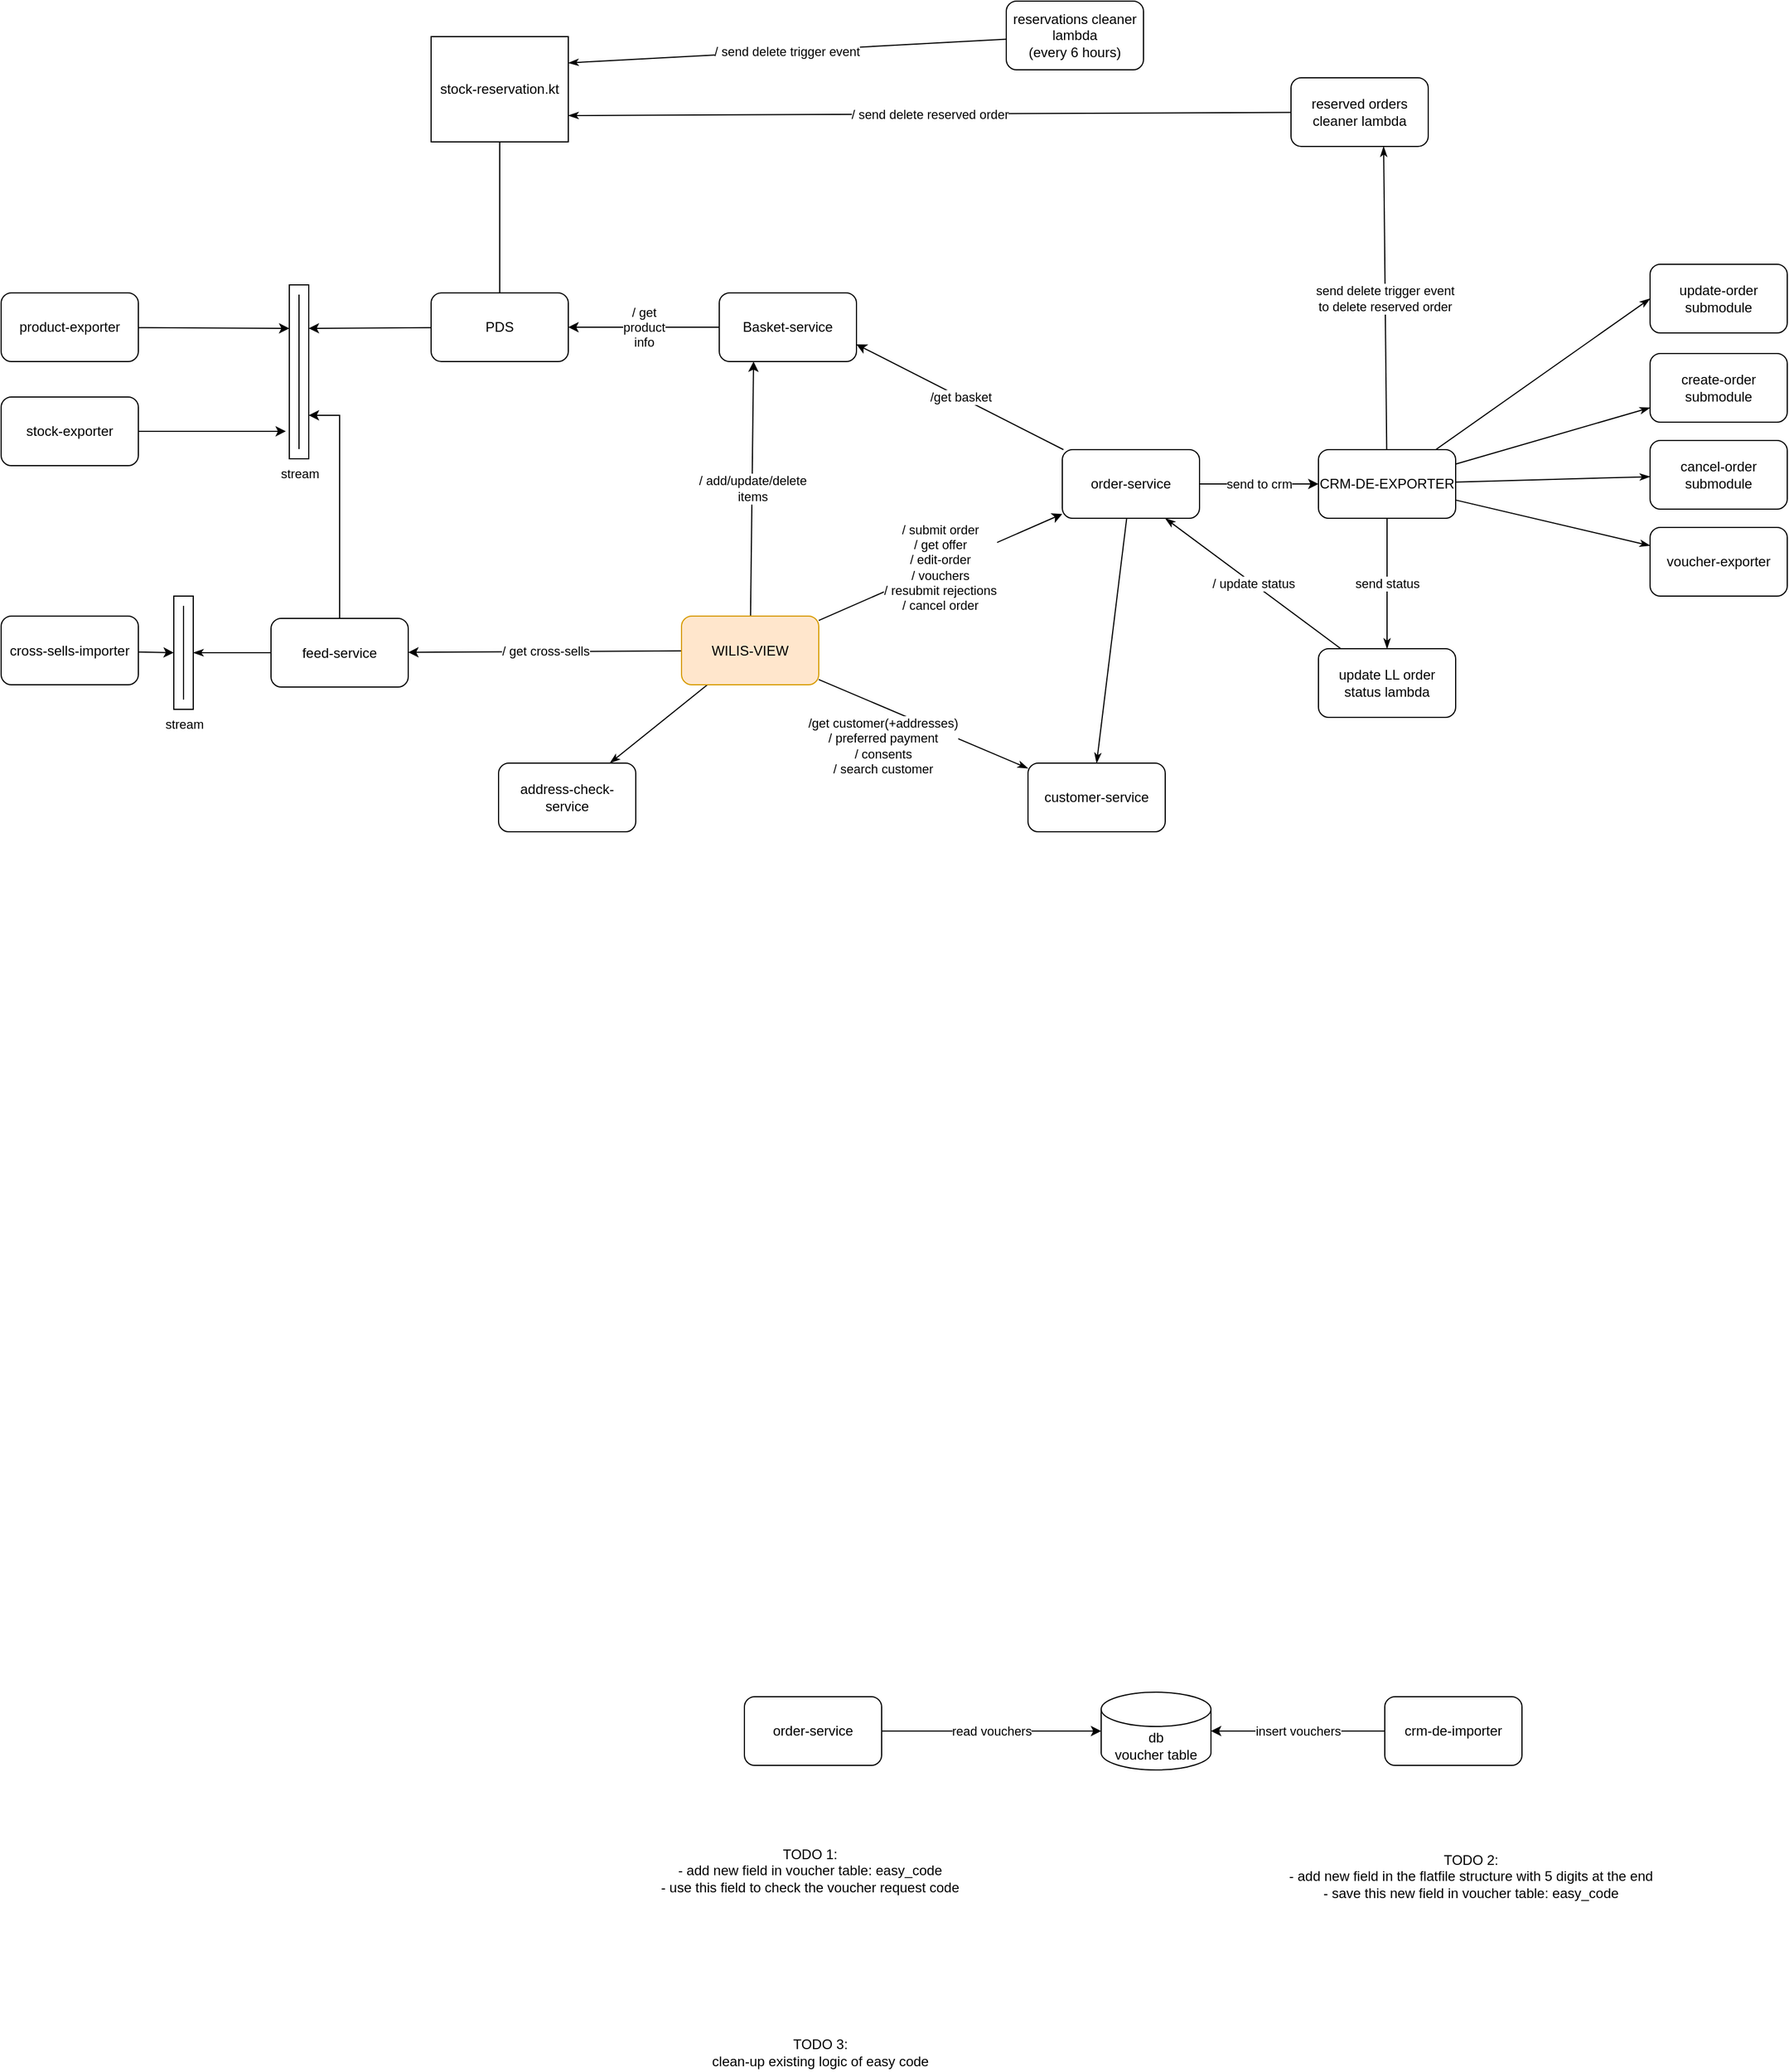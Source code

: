 <mxfile version="16.5.2" type="github">
  <diagram id="kf_XZH1g2RH7kajxPQMX" name="Page-1">
    <mxGraphModel dx="2430" dy="2320" grid="0" gridSize="10" guides="1" tooltips="1" connect="1" arrows="1" fold="1" page="0" pageScale="1" pageWidth="1169" pageHeight="827" math="0" shadow="0">
      <root>
        <mxCell id="0" />
        <mxCell id="1" parent="0" />
        <mxCell id="mo3ku-rc3HtsTC2HPsfC-4" value="insert vouchers" style="rounded=0;orthogonalLoop=1;jettySize=auto;html=1;" parent="1" source="mo3ku-rc3HtsTC2HPsfC-1" target="mo3ku-rc3HtsTC2HPsfC-3" edge="1">
          <mxGeometry relative="1" as="geometry" />
        </mxCell>
        <mxCell id="mo3ku-rc3HtsTC2HPsfC-1" value="crm-de-importer" style="rounded=1;whiteSpace=wrap;html=1;" parent="1" vertex="1">
          <mxGeometry x="714" y="125" width="120" height="60" as="geometry" />
        </mxCell>
        <mxCell id="mo3ku-rc3HtsTC2HPsfC-5" value="read vouchers" style="edgeStyle=none;rounded=0;orthogonalLoop=1;jettySize=auto;html=1;" parent="1" source="mo3ku-rc3HtsTC2HPsfC-2" target="mo3ku-rc3HtsTC2HPsfC-3" edge="1">
          <mxGeometry relative="1" as="geometry" />
        </mxCell>
        <mxCell id="mo3ku-rc3HtsTC2HPsfC-2" value="order-service" style="rounded=1;whiteSpace=wrap;html=1;" parent="1" vertex="1">
          <mxGeometry x="154" y="125" width="120" height="60" as="geometry" />
        </mxCell>
        <mxCell id="mo3ku-rc3HtsTC2HPsfC-3" value="db&lt;br&gt;voucher table" style="shape=cylinder3;whiteSpace=wrap;html=1;boundedLbl=1;backgroundOutline=1;size=15;" parent="1" vertex="1">
          <mxGeometry x="466" y="121" width="96" height="68" as="geometry" />
        </mxCell>
        <mxCell id="mo3ku-rc3HtsTC2HPsfC-6" value="TODO 2:&lt;br&gt;- add new field in the flatfile structure with 5 digits at the end&lt;br&gt;- save this new field in voucher table: easy_code" style="text;html=1;align=center;verticalAlign=middle;resizable=0;points=[];autosize=1;strokeColor=none;fillColor=none;" parent="1" vertex="1">
          <mxGeometry x="625" y="259" width="328" height="46" as="geometry" />
        </mxCell>
        <mxCell id="mo3ku-rc3HtsTC2HPsfC-7" value="TODO 1:&lt;br&gt;- add new field in voucher table: easy_code&lt;br&gt;- use this field to check the voucher request code" style="text;html=1;align=center;verticalAlign=middle;resizable=0;points=[];autosize=1;strokeColor=none;fillColor=none;" parent="1" vertex="1">
          <mxGeometry x="75" y="254" width="271" height="46" as="geometry" />
        </mxCell>
        <mxCell id="mo3ku-rc3HtsTC2HPsfC-8" value="TODO 3:&lt;br&gt;clean-up existing logic of easy code" style="text;html=1;align=center;verticalAlign=middle;resizable=0;points=[];autosize=1;strokeColor=none;fillColor=none;" parent="1" vertex="1">
          <mxGeometry x="120" y="420" width="199" height="32" as="geometry" />
        </mxCell>
        <mxCell id="AvomZq_IEuszwX5cMWHC-13" value="/get basket" style="edgeStyle=none;shape=connector;rounded=0;sketch=0;orthogonalLoop=1;jettySize=auto;html=1;entryX=1;entryY=0.75;entryDx=0;entryDy=0;shadow=0;labelBackgroundColor=default;fontFamily=Helvetica;fontSize=11;fontColor=default;endArrow=classic;strokeColor=default;" edge="1" parent="1" source="AvomZq_IEuszwX5cMWHC-1" target="AvomZq_IEuszwX5cMWHC-10">
          <mxGeometry relative="1" as="geometry" />
        </mxCell>
        <mxCell id="AvomZq_IEuszwX5cMWHC-16" value="send to crm" style="edgeStyle=none;shape=connector;rounded=0;sketch=0;orthogonalLoop=1;jettySize=auto;html=1;shadow=0;labelBackgroundColor=default;fontFamily=Helvetica;fontSize=11;fontColor=default;endArrow=classic;strokeColor=default;" edge="1" parent="1" source="AvomZq_IEuszwX5cMWHC-1" target="AvomZq_IEuszwX5cMWHC-15">
          <mxGeometry relative="1" as="geometry" />
        </mxCell>
        <mxCell id="AvomZq_IEuszwX5cMWHC-40" style="edgeStyle=none;shape=connector;rounded=0;sketch=0;orthogonalLoop=1;jettySize=auto;html=1;entryX=0.5;entryY=0;entryDx=0;entryDy=0;shadow=0;labelBackgroundColor=default;fontFamily=Helvetica;fontSize=11;fontColor=default;endArrow=classicThin;endFill=1;strokeColor=default;" edge="1" parent="1" source="AvomZq_IEuszwX5cMWHC-1" target="AvomZq_IEuszwX5cMWHC-38">
          <mxGeometry relative="1" as="geometry" />
        </mxCell>
        <mxCell id="AvomZq_IEuszwX5cMWHC-1" value="order-service" style="rounded=1;whiteSpace=wrap;html=1;" vertex="1" parent="1">
          <mxGeometry x="432" y="-965" width="120" height="60" as="geometry" />
        </mxCell>
        <mxCell id="AvomZq_IEuszwX5cMWHC-8" value="/ get cross-sells" style="rounded=0;orthogonalLoop=1;jettySize=auto;html=1;shadow=0;sketch=0;" edge="1" parent="1" source="AvomZq_IEuszwX5cMWHC-2" target="AvomZq_IEuszwX5cMWHC-3">
          <mxGeometry relative="1" as="geometry" />
        </mxCell>
        <mxCell id="AvomZq_IEuszwX5cMWHC-9" value="/ submit order&lt;br&gt;/ get offer&lt;br&gt;/ edit-order&lt;br&gt;/ vouchers&lt;br&gt;/ resubmit rejections&lt;br&gt;/ cancel order" style="edgeStyle=none;shape=connector;rounded=0;sketch=0;orthogonalLoop=1;jettySize=auto;html=1;shadow=0;labelBackgroundColor=default;fontFamily=Helvetica;fontSize=11;fontColor=default;endArrow=classic;strokeColor=default;" edge="1" parent="1" source="AvomZq_IEuszwX5cMWHC-2" target="AvomZq_IEuszwX5cMWHC-1">
          <mxGeometry relative="1" as="geometry" />
        </mxCell>
        <mxCell id="AvomZq_IEuszwX5cMWHC-14" value="/ add/update/delete&lt;br&gt;items" style="edgeStyle=none;shape=connector;rounded=0;sketch=0;orthogonalLoop=1;jettySize=auto;html=1;entryX=0.25;entryY=1;entryDx=0;entryDy=0;shadow=0;labelBackgroundColor=default;fontFamily=Helvetica;fontSize=11;fontColor=default;endArrow=classic;strokeColor=default;" edge="1" parent="1" source="AvomZq_IEuszwX5cMWHC-2" target="AvomZq_IEuszwX5cMWHC-10">
          <mxGeometry relative="1" as="geometry" />
        </mxCell>
        <mxCell id="AvomZq_IEuszwX5cMWHC-39" value="/get customer(+addresses)&lt;br&gt;/ preferred payment&lt;br&gt;/ consents&lt;br&gt;/ search customer" style="edgeStyle=none;shape=connector;rounded=0;sketch=0;orthogonalLoop=1;jettySize=auto;html=1;shadow=0;labelBackgroundColor=default;fontFamily=Helvetica;fontSize=11;fontColor=default;endArrow=classicThin;endFill=1;strokeColor=default;" edge="1" parent="1" source="AvomZq_IEuszwX5cMWHC-2" target="AvomZq_IEuszwX5cMWHC-38">
          <mxGeometry x="-0.251" y="-31" relative="1" as="geometry">
            <mxPoint as="offset" />
          </mxGeometry>
        </mxCell>
        <mxCell id="AvomZq_IEuszwX5cMWHC-43" style="edgeStyle=none;shape=connector;rounded=0;sketch=0;orthogonalLoop=1;jettySize=auto;html=1;shadow=0;labelBackgroundColor=default;fontFamily=Helvetica;fontSize=11;fontColor=default;endArrow=classicThin;endFill=1;strokeColor=default;" edge="1" parent="1" source="AvomZq_IEuszwX5cMWHC-2" target="AvomZq_IEuszwX5cMWHC-42">
          <mxGeometry relative="1" as="geometry" />
        </mxCell>
        <mxCell id="AvomZq_IEuszwX5cMWHC-2" value="WILIS-VIEW" style="rounded=1;whiteSpace=wrap;html=1;fillColor=#ffe6cc;strokeColor=#d79b00;" vertex="1" parent="1">
          <mxGeometry x="99" y="-819.5" width="120" height="60" as="geometry" />
        </mxCell>
        <mxCell id="AvomZq_IEuszwX5cMWHC-26" style="edgeStyle=none;shape=connector;rounded=0;sketch=0;orthogonalLoop=1;jettySize=auto;html=1;shadow=0;labelBackgroundColor=default;fontFamily=Helvetica;fontSize=11;fontColor=default;endArrow=classic;strokeColor=default;entryX=0;entryY=0;entryDx=17;entryDy=114;entryPerimeter=0;" edge="1" parent="1" source="AvomZq_IEuszwX5cMWHC-3" target="AvomZq_IEuszwX5cMWHC-22">
          <mxGeometry relative="1" as="geometry">
            <Array as="points">
              <mxPoint x="-200" y="-995" />
            </Array>
          </mxGeometry>
        </mxCell>
        <mxCell id="AvomZq_IEuszwX5cMWHC-35" style="edgeStyle=none;shape=connector;rounded=0;sketch=0;orthogonalLoop=1;jettySize=auto;html=1;entryX=1;entryY=0.5;entryDx=0;entryDy=0;entryPerimeter=0;shadow=0;labelBackgroundColor=default;fontFamily=Helvetica;fontSize=11;fontColor=default;endArrow=classicThin;endFill=1;strokeColor=default;" edge="1" parent="1" source="AvomZq_IEuszwX5cMWHC-3" target="AvomZq_IEuszwX5cMWHC-34">
          <mxGeometry relative="1" as="geometry" />
        </mxCell>
        <mxCell id="AvomZq_IEuszwX5cMWHC-3" value="feed-service" style="rounded=1;whiteSpace=wrap;html=1;" vertex="1" parent="1">
          <mxGeometry x="-260" y="-817.5" width="120" height="60" as="geometry" />
        </mxCell>
        <mxCell id="AvomZq_IEuszwX5cMWHC-23" style="edgeStyle=none;shape=connector;rounded=0;sketch=0;orthogonalLoop=1;jettySize=auto;html=1;entryX=0;entryY=0;entryDx=0;entryDy=38;entryPerimeter=0;shadow=0;labelBackgroundColor=default;fontFamily=Helvetica;fontSize=11;fontColor=default;endArrow=classic;strokeColor=default;" edge="1" parent="1" source="AvomZq_IEuszwX5cMWHC-4" target="AvomZq_IEuszwX5cMWHC-22">
          <mxGeometry relative="1" as="geometry" />
        </mxCell>
        <mxCell id="AvomZq_IEuszwX5cMWHC-4" value="product-exporter" style="rounded=1;whiteSpace=wrap;html=1;" vertex="1" parent="1">
          <mxGeometry x="-496" y="-1102" width="120" height="60" as="geometry" />
        </mxCell>
        <mxCell id="AvomZq_IEuszwX5cMWHC-19" style="edgeStyle=none;shape=connector;rounded=0;sketch=0;orthogonalLoop=1;jettySize=auto;html=1;shadow=0;labelBackgroundColor=default;fontFamily=Helvetica;fontSize=11;fontColor=default;endArrow=classic;strokeColor=default;entryX=0;entryY=0.5;entryDx=0;entryDy=0;entryPerimeter=0;" edge="1" parent="1" source="AvomZq_IEuszwX5cMWHC-5" target="AvomZq_IEuszwX5cMWHC-34">
          <mxGeometry relative="1" as="geometry" />
        </mxCell>
        <mxCell id="AvomZq_IEuszwX5cMWHC-5" value="cross-sells-importer" style="rounded=1;whiteSpace=wrap;html=1;" vertex="1" parent="1">
          <mxGeometry x="-496" y="-819.5" width="120" height="60" as="geometry" />
        </mxCell>
        <mxCell id="AvomZq_IEuszwX5cMWHC-24" style="edgeStyle=none;shape=connector;rounded=0;sketch=0;orthogonalLoop=1;jettySize=auto;html=1;entryX=-0.176;entryY=0.842;entryDx=0;entryDy=0;entryPerimeter=0;shadow=0;labelBackgroundColor=default;fontFamily=Helvetica;fontSize=11;fontColor=default;endArrow=classic;strokeColor=default;" edge="1" parent="1" source="AvomZq_IEuszwX5cMWHC-6" target="AvomZq_IEuszwX5cMWHC-22">
          <mxGeometry relative="1" as="geometry" />
        </mxCell>
        <mxCell id="AvomZq_IEuszwX5cMWHC-6" value="stock-exporter" style="rounded=1;whiteSpace=wrap;html=1;" vertex="1" parent="1">
          <mxGeometry x="-496" y="-1011" width="120" height="60" as="geometry" />
        </mxCell>
        <mxCell id="AvomZq_IEuszwX5cMWHC-12" value="/ get&lt;br&gt;product&lt;br&gt;info" style="edgeStyle=none;shape=connector;rounded=0;sketch=0;orthogonalLoop=1;jettySize=auto;html=1;shadow=0;labelBackgroundColor=default;fontFamily=Helvetica;fontSize=11;fontColor=default;endArrow=classic;strokeColor=default;" edge="1" parent="1" source="AvomZq_IEuszwX5cMWHC-10" target="AvomZq_IEuszwX5cMWHC-11">
          <mxGeometry relative="1" as="geometry" />
        </mxCell>
        <mxCell id="AvomZq_IEuszwX5cMWHC-10" value="Basket-service" style="rounded=1;whiteSpace=wrap;html=1;" vertex="1" parent="1">
          <mxGeometry x="132" y="-1102" width="120" height="60" as="geometry" />
        </mxCell>
        <mxCell id="AvomZq_IEuszwX5cMWHC-25" style="edgeStyle=none;shape=connector;rounded=0;sketch=0;orthogonalLoop=1;jettySize=auto;html=1;entryX=0;entryY=0;entryDx=17;entryDy=38;entryPerimeter=0;shadow=0;labelBackgroundColor=default;fontFamily=Helvetica;fontSize=11;fontColor=default;endArrow=classic;strokeColor=default;" edge="1" parent="1" source="AvomZq_IEuszwX5cMWHC-11" target="AvomZq_IEuszwX5cMWHC-22">
          <mxGeometry relative="1" as="geometry" />
        </mxCell>
        <mxCell id="AvomZq_IEuszwX5cMWHC-28" style="shape=connector;rounded=0;sketch=0;orthogonalLoop=1;jettySize=auto;html=1;shadow=0;labelBackgroundColor=default;fontFamily=Helvetica;fontSize=11;fontColor=default;endArrow=none;strokeColor=default;endFill=0;" edge="1" parent="1" source="AvomZq_IEuszwX5cMWHC-11" target="AvomZq_IEuszwX5cMWHC-36">
          <mxGeometry relative="1" as="geometry">
            <mxPoint x="-60" y="-1234" as="targetPoint" />
          </mxGeometry>
        </mxCell>
        <mxCell id="AvomZq_IEuszwX5cMWHC-11" value="PDS" style="rounded=1;whiteSpace=wrap;html=1;" vertex="1" parent="1">
          <mxGeometry x="-120" y="-1102" width="120" height="60" as="geometry" />
        </mxCell>
        <mxCell id="AvomZq_IEuszwX5cMWHC-33" value="send delete trigger event&lt;br&gt;to delete reserved order" style="edgeStyle=none;shape=connector;rounded=0;sketch=0;orthogonalLoop=1;jettySize=auto;html=1;entryX=0.675;entryY=1;entryDx=0;entryDy=0;entryPerimeter=0;shadow=0;labelBackgroundColor=default;fontFamily=Helvetica;fontSize=11;fontColor=default;endArrow=classicThin;endFill=1;strokeColor=default;" edge="1" parent="1" source="AvomZq_IEuszwX5cMWHC-15" target="AvomZq_IEuszwX5cMWHC-31">
          <mxGeometry relative="1" as="geometry" />
        </mxCell>
        <mxCell id="AvomZq_IEuszwX5cMWHC-46" value="send status" style="edgeStyle=none;shape=connector;rounded=0;sketch=0;orthogonalLoop=1;jettySize=auto;html=1;shadow=0;labelBackgroundColor=default;fontFamily=Helvetica;fontSize=11;fontColor=default;endArrow=classicThin;endFill=1;strokeColor=default;" edge="1" parent="1" source="AvomZq_IEuszwX5cMWHC-15" target="AvomZq_IEuszwX5cMWHC-44">
          <mxGeometry relative="1" as="geometry" />
        </mxCell>
        <mxCell id="AvomZq_IEuszwX5cMWHC-48" style="edgeStyle=none;shape=connector;rounded=0;sketch=0;orthogonalLoop=1;jettySize=auto;html=1;entryX=0;entryY=0.5;entryDx=0;entryDy=0;shadow=0;labelBackgroundColor=default;fontFamily=Helvetica;fontSize=11;fontColor=default;endArrow=classicThin;endFill=1;strokeColor=default;" edge="1" parent="1" source="AvomZq_IEuszwX5cMWHC-15" target="AvomZq_IEuszwX5cMWHC-47">
          <mxGeometry relative="1" as="geometry" />
        </mxCell>
        <mxCell id="AvomZq_IEuszwX5cMWHC-52" style="edgeStyle=none;shape=connector;rounded=0;sketch=0;orthogonalLoop=1;jettySize=auto;html=1;shadow=0;labelBackgroundColor=default;fontFamily=Helvetica;fontSize=11;fontColor=default;endArrow=classicThin;endFill=1;strokeColor=default;" edge="1" parent="1" source="AvomZq_IEuszwX5cMWHC-15" target="AvomZq_IEuszwX5cMWHC-49">
          <mxGeometry relative="1" as="geometry" />
        </mxCell>
        <mxCell id="AvomZq_IEuszwX5cMWHC-53" style="edgeStyle=none;shape=connector;rounded=0;sketch=0;orthogonalLoop=1;jettySize=auto;html=1;shadow=0;labelBackgroundColor=default;fontFamily=Helvetica;fontSize=11;fontColor=default;endArrow=classicThin;endFill=1;strokeColor=default;" edge="1" parent="1" source="AvomZq_IEuszwX5cMWHC-15" target="AvomZq_IEuszwX5cMWHC-50">
          <mxGeometry relative="1" as="geometry" />
        </mxCell>
        <mxCell id="AvomZq_IEuszwX5cMWHC-54" style="edgeStyle=none;shape=connector;rounded=0;sketch=0;orthogonalLoop=1;jettySize=auto;html=1;shadow=0;labelBackgroundColor=default;fontFamily=Helvetica;fontSize=11;fontColor=default;endArrow=classicThin;endFill=1;strokeColor=default;" edge="1" parent="1" source="AvomZq_IEuszwX5cMWHC-15" target="AvomZq_IEuszwX5cMWHC-51">
          <mxGeometry relative="1" as="geometry" />
        </mxCell>
        <mxCell id="AvomZq_IEuszwX5cMWHC-15" value="CRM-DE-EXPORTER" style="rounded=1;whiteSpace=wrap;html=1;" vertex="1" parent="1">
          <mxGeometry x="656" y="-965" width="120" height="60" as="geometry" />
        </mxCell>
        <mxCell id="AvomZq_IEuszwX5cMWHC-22" value="stream" style="verticalLabelPosition=bottom;verticalAlign=top;html=1;shape=mxgraph.basic.frame;dx=10;fontFamily=Helvetica;fontSize=11;fontColor=default;" vertex="1" parent="1">
          <mxGeometry x="-244" y="-1109" width="17" height="152" as="geometry" />
        </mxCell>
        <mxCell id="AvomZq_IEuszwX5cMWHC-30" value="/ send delete trigger event" style="edgeStyle=none;shape=connector;rounded=0;sketch=0;orthogonalLoop=1;jettySize=auto;html=1;entryX=1;entryY=0.25;entryDx=0;entryDy=0;shadow=0;labelBackgroundColor=default;fontFamily=Helvetica;fontSize=11;fontColor=default;endArrow=classicThin;endFill=1;strokeColor=default;" edge="1" parent="1" source="AvomZq_IEuszwX5cMWHC-29" target="AvomZq_IEuszwX5cMWHC-36">
          <mxGeometry relative="1" as="geometry">
            <mxPoint y="-1294" as="targetPoint" />
          </mxGeometry>
        </mxCell>
        <mxCell id="AvomZq_IEuszwX5cMWHC-29" value="reservations cleaner lambda&lt;br&gt;(every 6 hours)" style="rounded=1;whiteSpace=wrap;html=1;" vertex="1" parent="1">
          <mxGeometry x="383" y="-1357" width="120" height="60" as="geometry" />
        </mxCell>
        <mxCell id="AvomZq_IEuszwX5cMWHC-32" value="/ send delete reserved order" style="edgeStyle=none;shape=connector;rounded=0;sketch=0;orthogonalLoop=1;jettySize=auto;html=1;shadow=0;labelBackgroundColor=default;fontFamily=Helvetica;fontSize=11;fontColor=default;endArrow=classicThin;endFill=1;strokeColor=default;entryX=1;entryY=0.75;entryDx=0;entryDy=0;" edge="1" parent="1" source="AvomZq_IEuszwX5cMWHC-31" target="AvomZq_IEuszwX5cMWHC-36">
          <mxGeometry relative="1" as="geometry">
            <mxPoint y="-1264" as="targetPoint" />
          </mxGeometry>
        </mxCell>
        <mxCell id="AvomZq_IEuszwX5cMWHC-31" value="reserved orders cleaner lambda" style="rounded=1;whiteSpace=wrap;html=1;" vertex="1" parent="1">
          <mxGeometry x="632" y="-1290" width="120" height="60" as="geometry" />
        </mxCell>
        <mxCell id="AvomZq_IEuszwX5cMWHC-34" value="stream" style="verticalLabelPosition=bottom;verticalAlign=top;html=1;shape=mxgraph.basic.frame;dx=10;fontFamily=Helvetica;fontSize=11;fontColor=default;" vertex="1" parent="1">
          <mxGeometry x="-345" y="-837" width="17" height="99" as="geometry" />
        </mxCell>
        <mxCell id="AvomZq_IEuszwX5cMWHC-36" value="&lt;span style=&quot;color: rgb(0 , 0 , 0) ; font-family: &amp;#34;helvetica&amp;#34; ; font-size: 12px ; font-style: normal ; font-weight: 400 ; letter-spacing: normal ; text-align: center ; text-indent: 0px ; text-transform: none ; word-spacing: 0px ; background-color: rgb(255 , 255 , 255) ; display: inline ; float: none&quot;&gt;stock-reservation.kt&lt;/span&gt;" style="rounded=0;whiteSpace=wrap;html=1;fontFamily=Helvetica;fontSize=11;fontColor=default;" vertex="1" parent="1">
          <mxGeometry x="-120" y="-1326" width="120" height="92" as="geometry" />
        </mxCell>
        <mxCell id="AvomZq_IEuszwX5cMWHC-38" value="customer-service" style="rounded=1;whiteSpace=wrap;html=1;" vertex="1" parent="1">
          <mxGeometry x="402" y="-691" width="120" height="60" as="geometry" />
        </mxCell>
        <mxCell id="AvomZq_IEuszwX5cMWHC-42" value="address-check-service" style="rounded=1;whiteSpace=wrap;html=1;" vertex="1" parent="1">
          <mxGeometry x="-61" y="-691" width="120" height="60" as="geometry" />
        </mxCell>
        <mxCell id="AvomZq_IEuszwX5cMWHC-45" value="/ update status" style="edgeStyle=none;shape=connector;rounded=0;sketch=0;orthogonalLoop=1;jettySize=auto;html=1;entryX=0.75;entryY=1;entryDx=0;entryDy=0;shadow=0;labelBackgroundColor=default;fontFamily=Helvetica;fontSize=11;fontColor=default;endArrow=classicThin;endFill=1;strokeColor=default;" edge="1" parent="1" source="AvomZq_IEuszwX5cMWHC-44" target="AvomZq_IEuszwX5cMWHC-1">
          <mxGeometry relative="1" as="geometry" />
        </mxCell>
        <mxCell id="AvomZq_IEuszwX5cMWHC-44" value="update LL order&lt;br&gt;status lambda" style="rounded=1;whiteSpace=wrap;html=1;" vertex="1" parent="1">
          <mxGeometry x="656" y="-791" width="120" height="60" as="geometry" />
        </mxCell>
        <mxCell id="AvomZq_IEuszwX5cMWHC-47" value="update-order submodule" style="rounded=1;whiteSpace=wrap;html=1;" vertex="1" parent="1">
          <mxGeometry x="946" y="-1127" width="120" height="60" as="geometry" />
        </mxCell>
        <mxCell id="AvomZq_IEuszwX5cMWHC-49" value="create-order submodule" style="rounded=1;whiteSpace=wrap;html=1;" vertex="1" parent="1">
          <mxGeometry x="946" y="-1049" width="120" height="60" as="geometry" />
        </mxCell>
        <mxCell id="AvomZq_IEuszwX5cMWHC-50" value="cancel-order&lt;br&gt;submodule" style="rounded=1;whiteSpace=wrap;html=1;" vertex="1" parent="1">
          <mxGeometry x="946" y="-973" width="120" height="60" as="geometry" />
        </mxCell>
        <mxCell id="AvomZq_IEuszwX5cMWHC-51" value="voucher-exporter" style="rounded=1;whiteSpace=wrap;html=1;" vertex="1" parent="1">
          <mxGeometry x="946" y="-897" width="120" height="60" as="geometry" />
        </mxCell>
      </root>
    </mxGraphModel>
  </diagram>
</mxfile>
